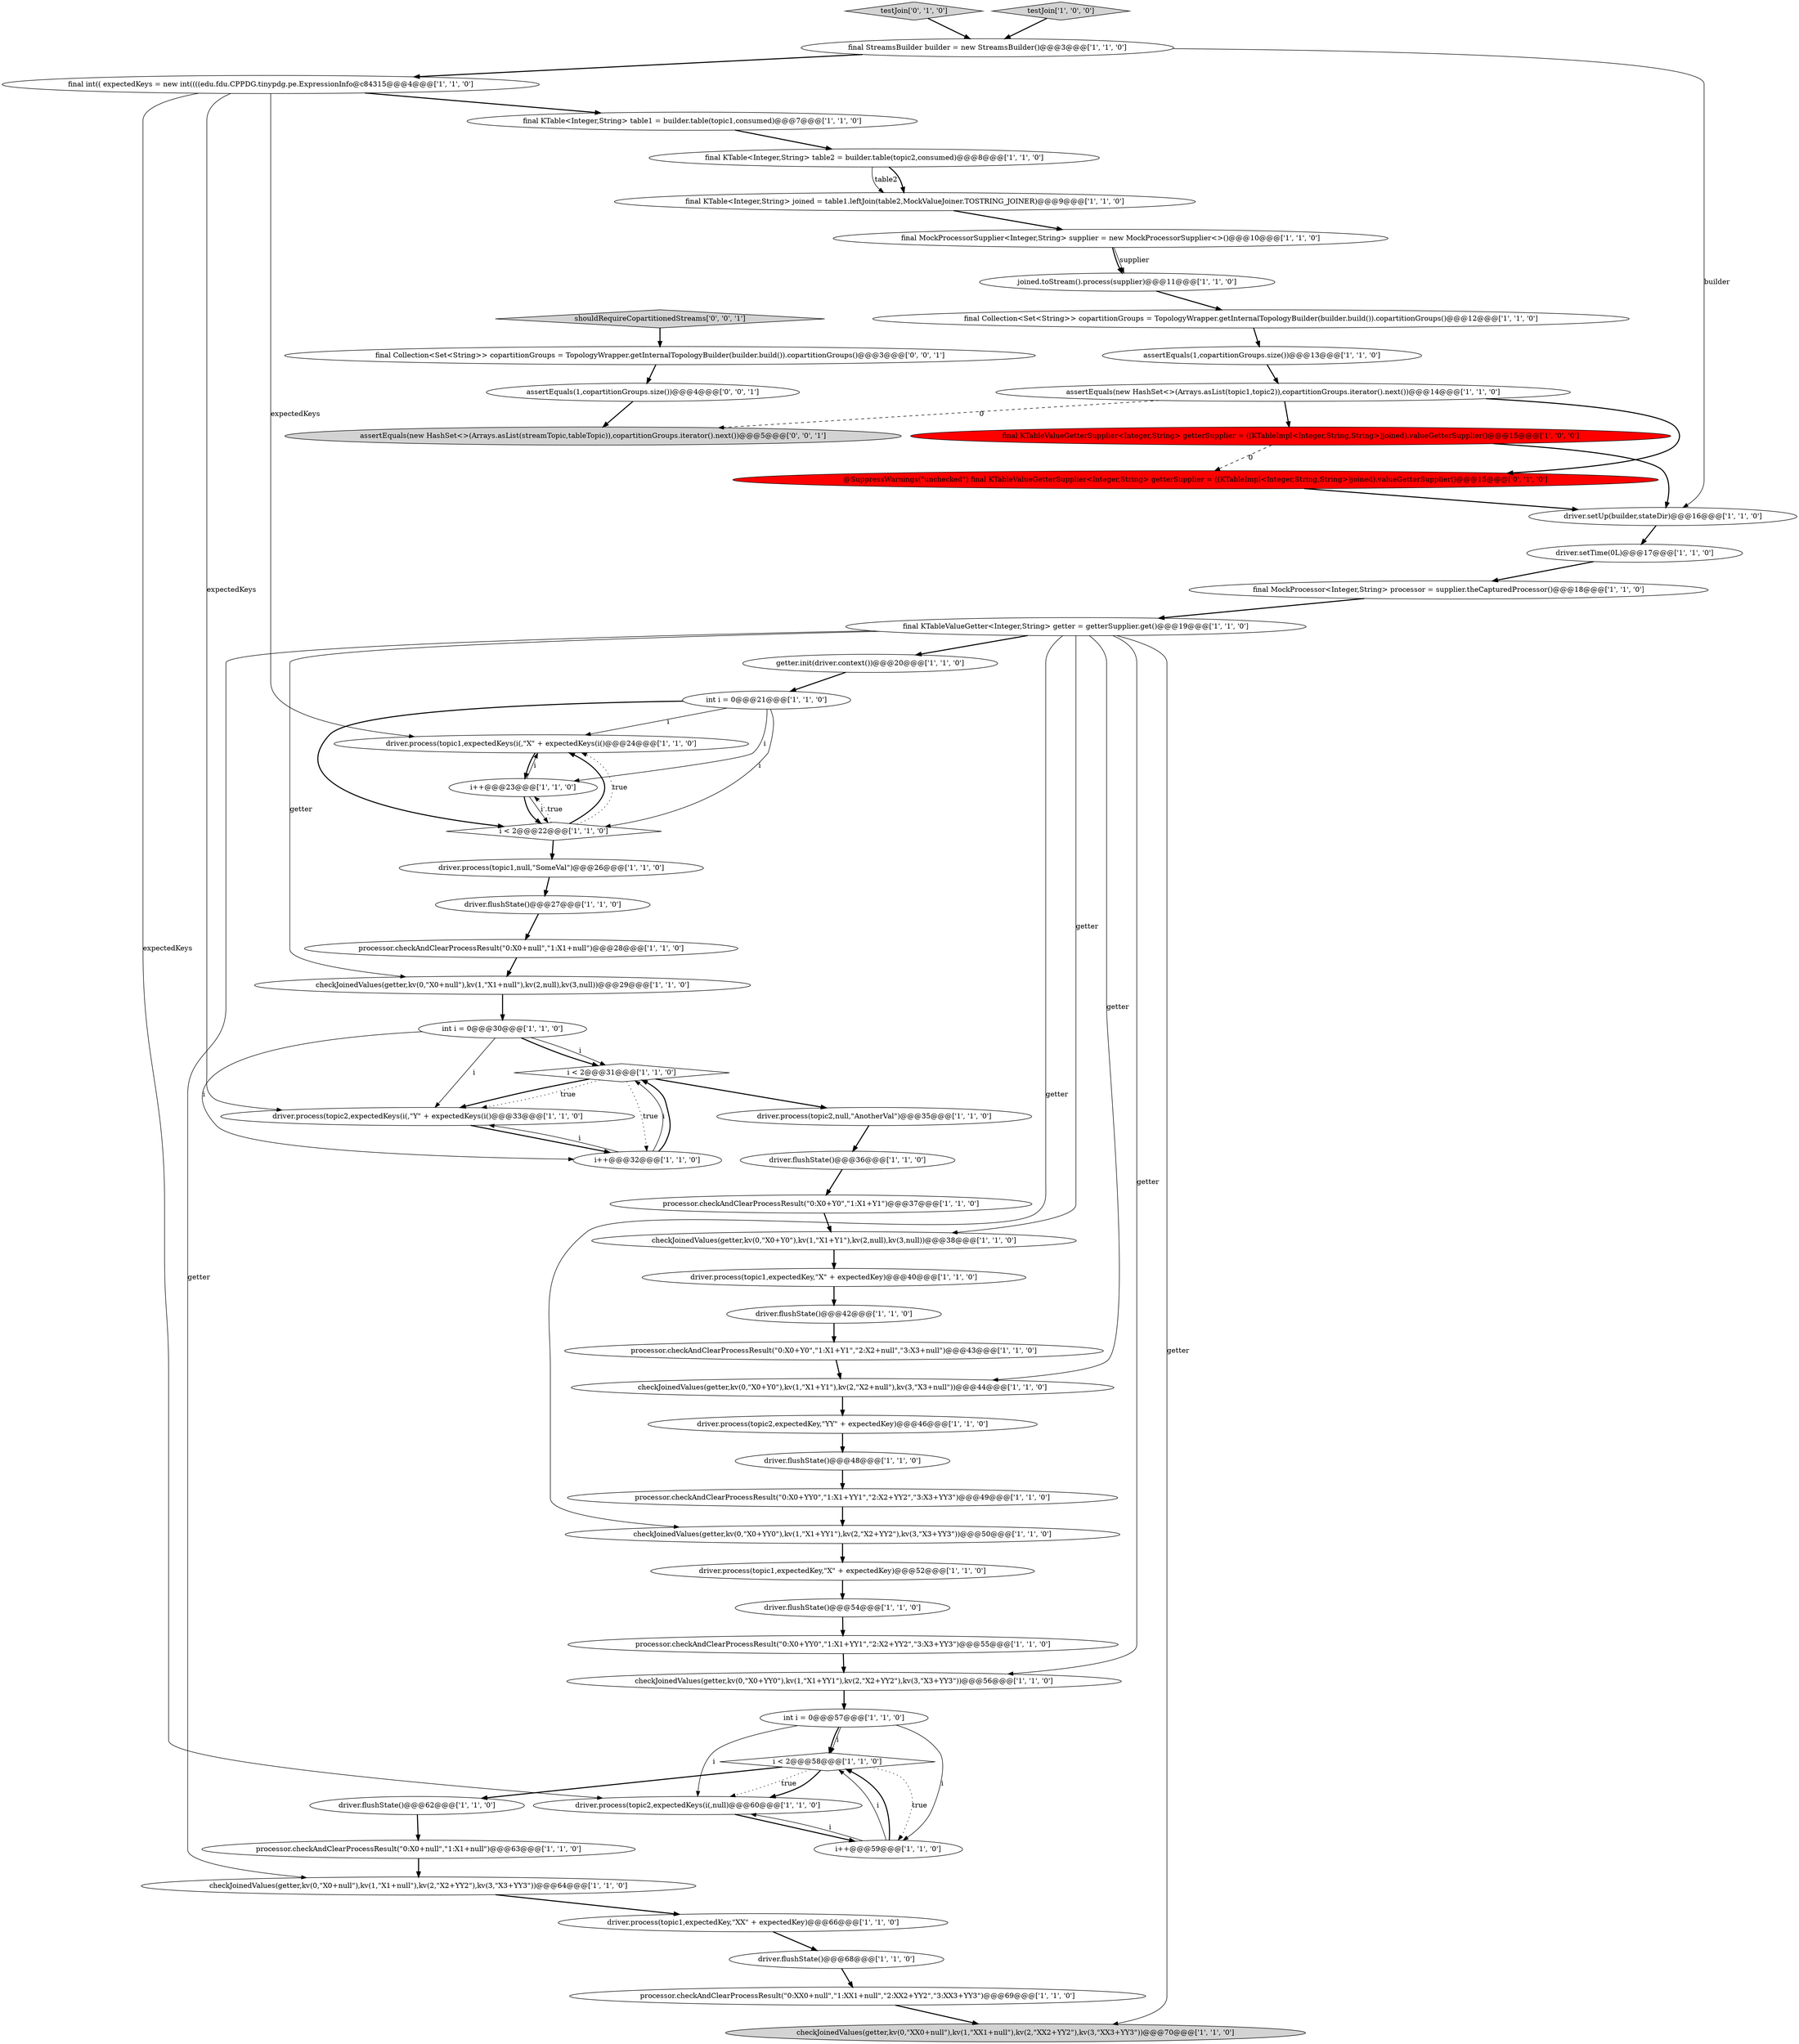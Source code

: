 digraph {
45 [style = filled, label = "checkJoinedValues(getter,kv(0,\"X0+null\"),kv(1,\"X1+null\"),kv(2,null),kv(3,null))@@@29@@@['1', '1', '0']", fillcolor = white, shape = ellipse image = "AAA0AAABBB1BBB"];
9 [style = filled, label = "i < 2@@@22@@@['1', '1', '0']", fillcolor = white, shape = diamond image = "AAA0AAABBB1BBB"];
40 [style = filled, label = "processor.checkAndClearProcessResult(\"0:X0+YY0\",\"1:X1+YY1\",\"2:X2+YY2\",\"3:X3+YY3\")@@@55@@@['1', '1', '0']", fillcolor = white, shape = ellipse image = "AAA0AAABBB1BBB"];
2 [style = filled, label = "driver.flushState()@@@68@@@['1', '1', '0']", fillcolor = white, shape = ellipse image = "AAA0AAABBB1BBB"];
28 [style = filled, label = "driver.flushState()@@@42@@@['1', '1', '0']", fillcolor = white, shape = ellipse image = "AAA0AAABBB1BBB"];
22 [style = filled, label = "joined.toStream().process(supplier)@@@11@@@['1', '1', '0']", fillcolor = white, shape = ellipse image = "AAA0AAABBB1BBB"];
20 [style = filled, label = "i++@@@23@@@['1', '1', '0']", fillcolor = white, shape = ellipse image = "AAA0AAABBB1BBB"];
50 [style = filled, label = "driver.setUp(builder,stateDir)@@@16@@@['1', '1', '0']", fillcolor = white, shape = ellipse image = "AAA0AAABBB1BBB"];
59 [style = filled, label = "assertEquals(new HashSet<>(Arrays.asList(streamTopic,tableTopic)),copartitionGroups.iterator().next())@@@5@@@['0', '0', '1']", fillcolor = lightgray, shape = ellipse image = "AAA0AAABBB3BBB"];
33 [style = filled, label = "checkJoinedValues(getter,kv(0,\"X0+Y0\"),kv(1,\"X1+Y1\"),kv(2,null),kv(3,null))@@@38@@@['1', '1', '0']", fillcolor = white, shape = ellipse image = "AAA0AAABBB1BBB"];
10 [style = filled, label = "processor.checkAndClearProcessResult(\"0:X0+Y0\",\"1:X1+Y1\",\"2:X2+null\",\"3:X3+null\")@@@43@@@['1', '1', '0']", fillcolor = white, shape = ellipse image = "AAA0AAABBB1BBB"];
0 [style = filled, label = "processor.checkAndClearProcessResult(\"0:X0+null\",\"1:X1+null\")@@@28@@@['1', '1', '0']", fillcolor = white, shape = ellipse image = "AAA0AAABBB1BBB"];
1 [style = filled, label = "driver.process(topic2,null,\"AnotherVal\")@@@35@@@['1', '1', '0']", fillcolor = white, shape = ellipse image = "AAA0AAABBB1BBB"];
30 [style = filled, label = "final MockProcessorSupplier<Integer,String> supplier = new MockProcessorSupplier<>()@@@10@@@['1', '1', '0']", fillcolor = white, shape = ellipse image = "AAA0AAABBB1BBB"];
42 [style = filled, label = "checkJoinedValues(getter,kv(0,\"X0+YY0\"),kv(1,\"X1+YY1\"),kv(2,\"X2+YY2\"),kv(3,\"X3+YY3\"))@@@50@@@['1', '1', '0']", fillcolor = white, shape = ellipse image = "AAA0AAABBB1BBB"];
44 [style = filled, label = "processor.checkAndClearProcessResult(\"0:XX0+null\",\"1:XX1+null\",\"2:XX2+YY2\",\"3:XX3+YY3\")@@@69@@@['1', '1', '0']", fillcolor = white, shape = ellipse image = "AAA0AAABBB1BBB"];
58 [style = filled, label = "shouldRequireCopartitionedStreams['0', '0', '1']", fillcolor = lightgray, shape = diamond image = "AAA0AAABBB3BBB"];
21 [style = filled, label = "driver.flushState()@@@48@@@['1', '1', '0']", fillcolor = white, shape = ellipse image = "AAA0AAABBB1BBB"];
6 [style = filled, label = "checkJoinedValues(getter,kv(0,\"XX0+null\"),kv(1,\"XX1+null\"),kv(2,\"XX2+YY2\"),kv(3,\"XX3+YY3\"))@@@70@@@['1', '1', '0']", fillcolor = lightgray, shape = ellipse image = "AAA0AAABBB1BBB"];
24 [style = filled, label = "processor.checkAndClearProcessResult(\"0:X0+Y0\",\"1:X1+Y1\")@@@37@@@['1', '1', '0']", fillcolor = white, shape = ellipse image = "AAA0AAABBB1BBB"];
7 [style = filled, label = "checkJoinedValues(getter,kv(0,\"X0+YY0\"),kv(1,\"X1+YY1\"),kv(2,\"X2+YY2\"),kv(3,\"X3+YY3\"))@@@56@@@['1', '1', '0']", fillcolor = white, shape = ellipse image = "AAA0AAABBB1BBB"];
16 [style = filled, label = "i < 2@@@58@@@['1', '1', '0']", fillcolor = white, shape = diamond image = "AAA0AAABBB1BBB"];
51 [style = filled, label = "int i = 0@@@57@@@['1', '1', '0']", fillcolor = white, shape = ellipse image = "AAA0AAABBB1BBB"];
25 [style = filled, label = "assertEquals(new HashSet<>(Arrays.asList(topic1,topic2)),copartitionGroups.iterator().next())@@@14@@@['1', '1', '0']", fillcolor = white, shape = ellipse image = "AAA0AAABBB1BBB"];
53 [style = filled, label = "i < 2@@@31@@@['1', '1', '0']", fillcolor = white, shape = diamond image = "AAA0AAABBB1BBB"];
46 [style = filled, label = "int i = 0@@@21@@@['1', '1', '0']", fillcolor = white, shape = ellipse image = "AAA0AAABBB1BBB"];
31 [style = filled, label = "final KTableValueGetterSupplier<Integer,String> getterSupplier = ((KTableImpl<Integer,String,String>)joined).valueGetterSupplier()@@@15@@@['1', '0', '0']", fillcolor = red, shape = ellipse image = "AAA1AAABBB1BBB"];
17 [style = filled, label = "driver.process(topic1,expectedKeys(i(,\"X\" + expectedKeys(i()@@@24@@@['1', '1', '0']", fillcolor = white, shape = ellipse image = "AAA0AAABBB1BBB"];
26 [style = filled, label = "final int(( expectedKeys = new int((((edu.fdu.CPPDG.tinypdg.pe.ExpressionInfo@c84315@@@4@@@['1', '1', '0']", fillcolor = white, shape = ellipse image = "AAA0AAABBB1BBB"];
60 [style = filled, label = "assertEquals(1,copartitionGroups.size())@@@4@@@['0', '0', '1']", fillcolor = white, shape = ellipse image = "AAA0AAABBB3BBB"];
8 [style = filled, label = "final KTable<Integer,String> joined = table1.leftJoin(table2,MockValueJoiner.TOSTRING_JOINER)@@@9@@@['1', '1', '0']", fillcolor = white, shape = ellipse image = "AAA0AAABBB1BBB"];
38 [style = filled, label = "driver.flushState()@@@54@@@['1', '1', '0']", fillcolor = white, shape = ellipse image = "AAA0AAABBB1BBB"];
5 [style = filled, label = "assertEquals(1,copartitionGroups.size())@@@13@@@['1', '1', '0']", fillcolor = white, shape = ellipse image = "AAA0AAABBB1BBB"];
12 [style = filled, label = "getter.init(driver.context())@@@20@@@['1', '1', '0']", fillcolor = white, shape = ellipse image = "AAA0AAABBB1BBB"];
15 [style = filled, label = "final KTable<Integer,String> table2 = builder.table(topic2,consumed)@@@8@@@['1', '1', '0']", fillcolor = white, shape = ellipse image = "AAA0AAABBB1BBB"];
18 [style = filled, label = "driver.process(topic1,expectedKey,\"X\" + expectedKey)@@@52@@@['1', '1', '0']", fillcolor = white, shape = ellipse image = "AAA0AAABBB1BBB"];
39 [style = filled, label = "final StreamsBuilder builder = new StreamsBuilder()@@@3@@@['1', '1', '0']", fillcolor = white, shape = ellipse image = "AAA0AAABBB1BBB"];
36 [style = filled, label = "driver.process(topic2,expectedKeys(i(,\"Y\" + expectedKeys(i()@@@33@@@['1', '1', '0']", fillcolor = white, shape = ellipse image = "AAA0AAABBB1BBB"];
41 [style = filled, label = "driver.process(topic1,expectedKey,\"X\" + expectedKey)@@@40@@@['1', '1', '0']", fillcolor = white, shape = ellipse image = "AAA0AAABBB1BBB"];
32 [style = filled, label = "processor.checkAndClearProcessResult(\"0:X0+null\",\"1:X1+null\")@@@63@@@['1', '1', '0']", fillcolor = white, shape = ellipse image = "AAA0AAABBB1BBB"];
56 [style = filled, label = "@SuppressWarnings(\"unchecked\") final KTableValueGetterSupplier<Integer,String> getterSupplier = ((KTableImpl<Integer,String,String>)joined).valueGetterSupplier()@@@15@@@['0', '1', '0']", fillcolor = red, shape = ellipse image = "AAA1AAABBB2BBB"];
52 [style = filled, label = "final MockProcessor<Integer,String> processor = supplier.theCapturedProcessor()@@@18@@@['1', '1', '0']", fillcolor = white, shape = ellipse image = "AAA0AAABBB1BBB"];
57 [style = filled, label = "testJoin['0', '1', '0']", fillcolor = lightgray, shape = diamond image = "AAA0AAABBB2BBB"];
35 [style = filled, label = "final KTable<Integer,String> table1 = builder.table(topic1,consumed)@@@7@@@['1', '1', '0']", fillcolor = white, shape = ellipse image = "AAA0AAABBB1BBB"];
13 [style = filled, label = "driver.process(topic1,expectedKey,\"XX\" + expectedKey)@@@66@@@['1', '1', '0']", fillcolor = white, shape = ellipse image = "AAA0AAABBB1BBB"];
37 [style = filled, label = "driver.flushState()@@@27@@@['1', '1', '0']", fillcolor = white, shape = ellipse image = "AAA0AAABBB1BBB"];
34 [style = filled, label = "driver.process(topic2,expectedKeys(i(,null)@@@60@@@['1', '1', '0']", fillcolor = white, shape = ellipse image = "AAA0AAABBB1BBB"];
19 [style = filled, label = "driver.setTime(0L)@@@17@@@['1', '1', '0']", fillcolor = white, shape = ellipse image = "AAA0AAABBB1BBB"];
4 [style = filled, label = "processor.checkAndClearProcessResult(\"0:X0+YY0\",\"1:X1+YY1\",\"2:X2+YY2\",\"3:X3+YY3\")@@@49@@@['1', '1', '0']", fillcolor = white, shape = ellipse image = "AAA0AAABBB1BBB"];
61 [style = filled, label = "final Collection<Set<String>> copartitionGroups = TopologyWrapper.getInternalTopologyBuilder(builder.build()).copartitionGroups()@@@3@@@['0', '0', '1']", fillcolor = white, shape = ellipse image = "AAA0AAABBB3BBB"];
55 [style = filled, label = "i++@@@59@@@['1', '1', '0']", fillcolor = white, shape = ellipse image = "AAA0AAABBB1BBB"];
3 [style = filled, label = "driver.flushState()@@@36@@@['1', '1', '0']", fillcolor = white, shape = ellipse image = "AAA0AAABBB1BBB"];
14 [style = filled, label = "driver.flushState()@@@62@@@['1', '1', '0']", fillcolor = white, shape = ellipse image = "AAA0AAABBB1BBB"];
43 [style = filled, label = "int i = 0@@@30@@@['1', '1', '0']", fillcolor = white, shape = ellipse image = "AAA0AAABBB1BBB"];
49 [style = filled, label = "i++@@@32@@@['1', '1', '0']", fillcolor = white, shape = ellipse image = "AAA0AAABBB1BBB"];
23 [style = filled, label = "driver.process(topic2,expectedKey,\"YY\" + expectedKey)@@@46@@@['1', '1', '0']", fillcolor = white, shape = ellipse image = "AAA0AAABBB1BBB"];
29 [style = filled, label = "testJoin['1', '0', '0']", fillcolor = lightgray, shape = diamond image = "AAA0AAABBB1BBB"];
47 [style = filled, label = "final Collection<Set<String>> copartitionGroups = TopologyWrapper.getInternalTopologyBuilder(builder.build()).copartitionGroups()@@@12@@@['1', '1', '0']", fillcolor = white, shape = ellipse image = "AAA0AAABBB1BBB"];
48 [style = filled, label = "checkJoinedValues(getter,kv(0,\"X0+null\"),kv(1,\"X1+null\"),kv(2,\"X2+YY2\"),kv(3,\"X3+YY3\"))@@@64@@@['1', '1', '0']", fillcolor = white, shape = ellipse image = "AAA0AAABBB1BBB"];
27 [style = filled, label = "driver.process(topic1,null,\"SomeVal\")@@@26@@@['1', '1', '0']", fillcolor = white, shape = ellipse image = "AAA0AAABBB1BBB"];
54 [style = filled, label = "checkJoinedValues(getter,kv(0,\"X0+Y0\"),kv(1,\"X1+Y1\"),kv(2,\"X2+null\"),kv(3,\"X3+null\"))@@@44@@@['1', '1', '0']", fillcolor = white, shape = ellipse image = "AAA0AAABBB1BBB"];
11 [style = filled, label = "final KTableValueGetter<Integer,String> getter = getterSupplier.get()@@@19@@@['1', '1', '0']", fillcolor = white, shape = ellipse image = "AAA0AAABBB1BBB"];
8->30 [style = bold, label=""];
37->0 [style = bold, label=""];
16->34 [style = dotted, label="true"];
3->24 [style = bold, label=""];
20->9 [style = bold, label=""];
10->54 [style = bold, label=""];
51->55 [style = solid, label="i"];
43->36 [style = solid, label="i"];
55->16 [style = solid, label="i"];
53->36 [style = dotted, label="true"];
41->28 [style = bold, label=""];
25->31 [style = bold, label=""];
20->17 [style = solid, label="i"];
46->17 [style = solid, label="i"];
31->50 [style = bold, label=""];
31->56 [style = dashed, label="0"];
53->36 [style = bold, label=""];
45->43 [style = bold, label=""];
57->39 [style = bold, label=""];
22->47 [style = bold, label=""];
43->53 [style = bold, label=""];
2->44 [style = bold, label=""];
26->35 [style = bold, label=""];
16->14 [style = bold, label=""];
51->34 [style = solid, label="i"];
17->20 [style = bold, label=""];
53->49 [style = dotted, label="true"];
18->38 [style = bold, label=""];
50->19 [style = bold, label=""];
29->39 [style = bold, label=""];
16->34 [style = bold, label=""];
9->17 [style = bold, label=""];
33->41 [style = bold, label=""];
11->12 [style = bold, label=""];
51->16 [style = bold, label=""];
43->53 [style = solid, label="i"];
49->53 [style = solid, label="i"];
26->17 [style = solid, label="expectedKeys"];
39->26 [style = bold, label=""];
5->25 [style = bold, label=""];
11->54 [style = solid, label="getter"];
7->51 [style = bold, label=""];
36->49 [style = bold, label=""];
46->20 [style = solid, label="i"];
43->49 [style = solid, label="i"];
56->50 [style = bold, label=""];
32->48 [style = bold, label=""];
48->13 [style = bold, label=""];
21->4 [style = bold, label=""];
58->61 [style = bold, label=""];
26->34 [style = solid, label="expectedKeys"];
46->9 [style = bold, label=""];
35->15 [style = bold, label=""];
0->45 [style = bold, label=""];
16->55 [style = dotted, label="true"];
1->3 [style = bold, label=""];
34->55 [style = bold, label=""];
11->48 [style = solid, label="getter"];
11->33 [style = solid, label="getter"];
9->27 [style = bold, label=""];
24->33 [style = bold, label=""];
27->37 [style = bold, label=""];
12->46 [style = bold, label=""];
11->6 [style = solid, label="getter"];
26->36 [style = solid, label="expectedKeys"];
47->5 [style = bold, label=""];
9->20 [style = dotted, label="true"];
53->1 [style = bold, label=""];
55->16 [style = bold, label=""];
15->8 [style = solid, label="table2"];
38->40 [style = bold, label=""];
14->32 [style = bold, label=""];
11->45 [style = solid, label="getter"];
15->8 [style = bold, label=""];
54->23 [style = bold, label=""];
13->2 [style = bold, label=""];
49->36 [style = solid, label="i"];
52->11 [style = bold, label=""];
51->16 [style = solid, label="i"];
42->18 [style = bold, label=""];
30->22 [style = bold, label=""];
44->6 [style = bold, label=""];
61->60 [style = bold, label=""];
28->10 [style = bold, label=""];
25->56 [style = bold, label=""];
9->17 [style = dotted, label="true"];
30->22 [style = solid, label="supplier"];
55->34 [style = solid, label="i"];
4->42 [style = bold, label=""];
60->59 [style = bold, label=""];
25->59 [style = dashed, label="0"];
11->42 [style = solid, label="getter"];
49->53 [style = bold, label=""];
39->50 [style = solid, label="builder"];
40->7 [style = bold, label=""];
46->9 [style = solid, label="i"];
23->21 [style = bold, label=""];
20->9 [style = solid, label="i"];
19->52 [style = bold, label=""];
11->7 [style = solid, label="getter"];
}
